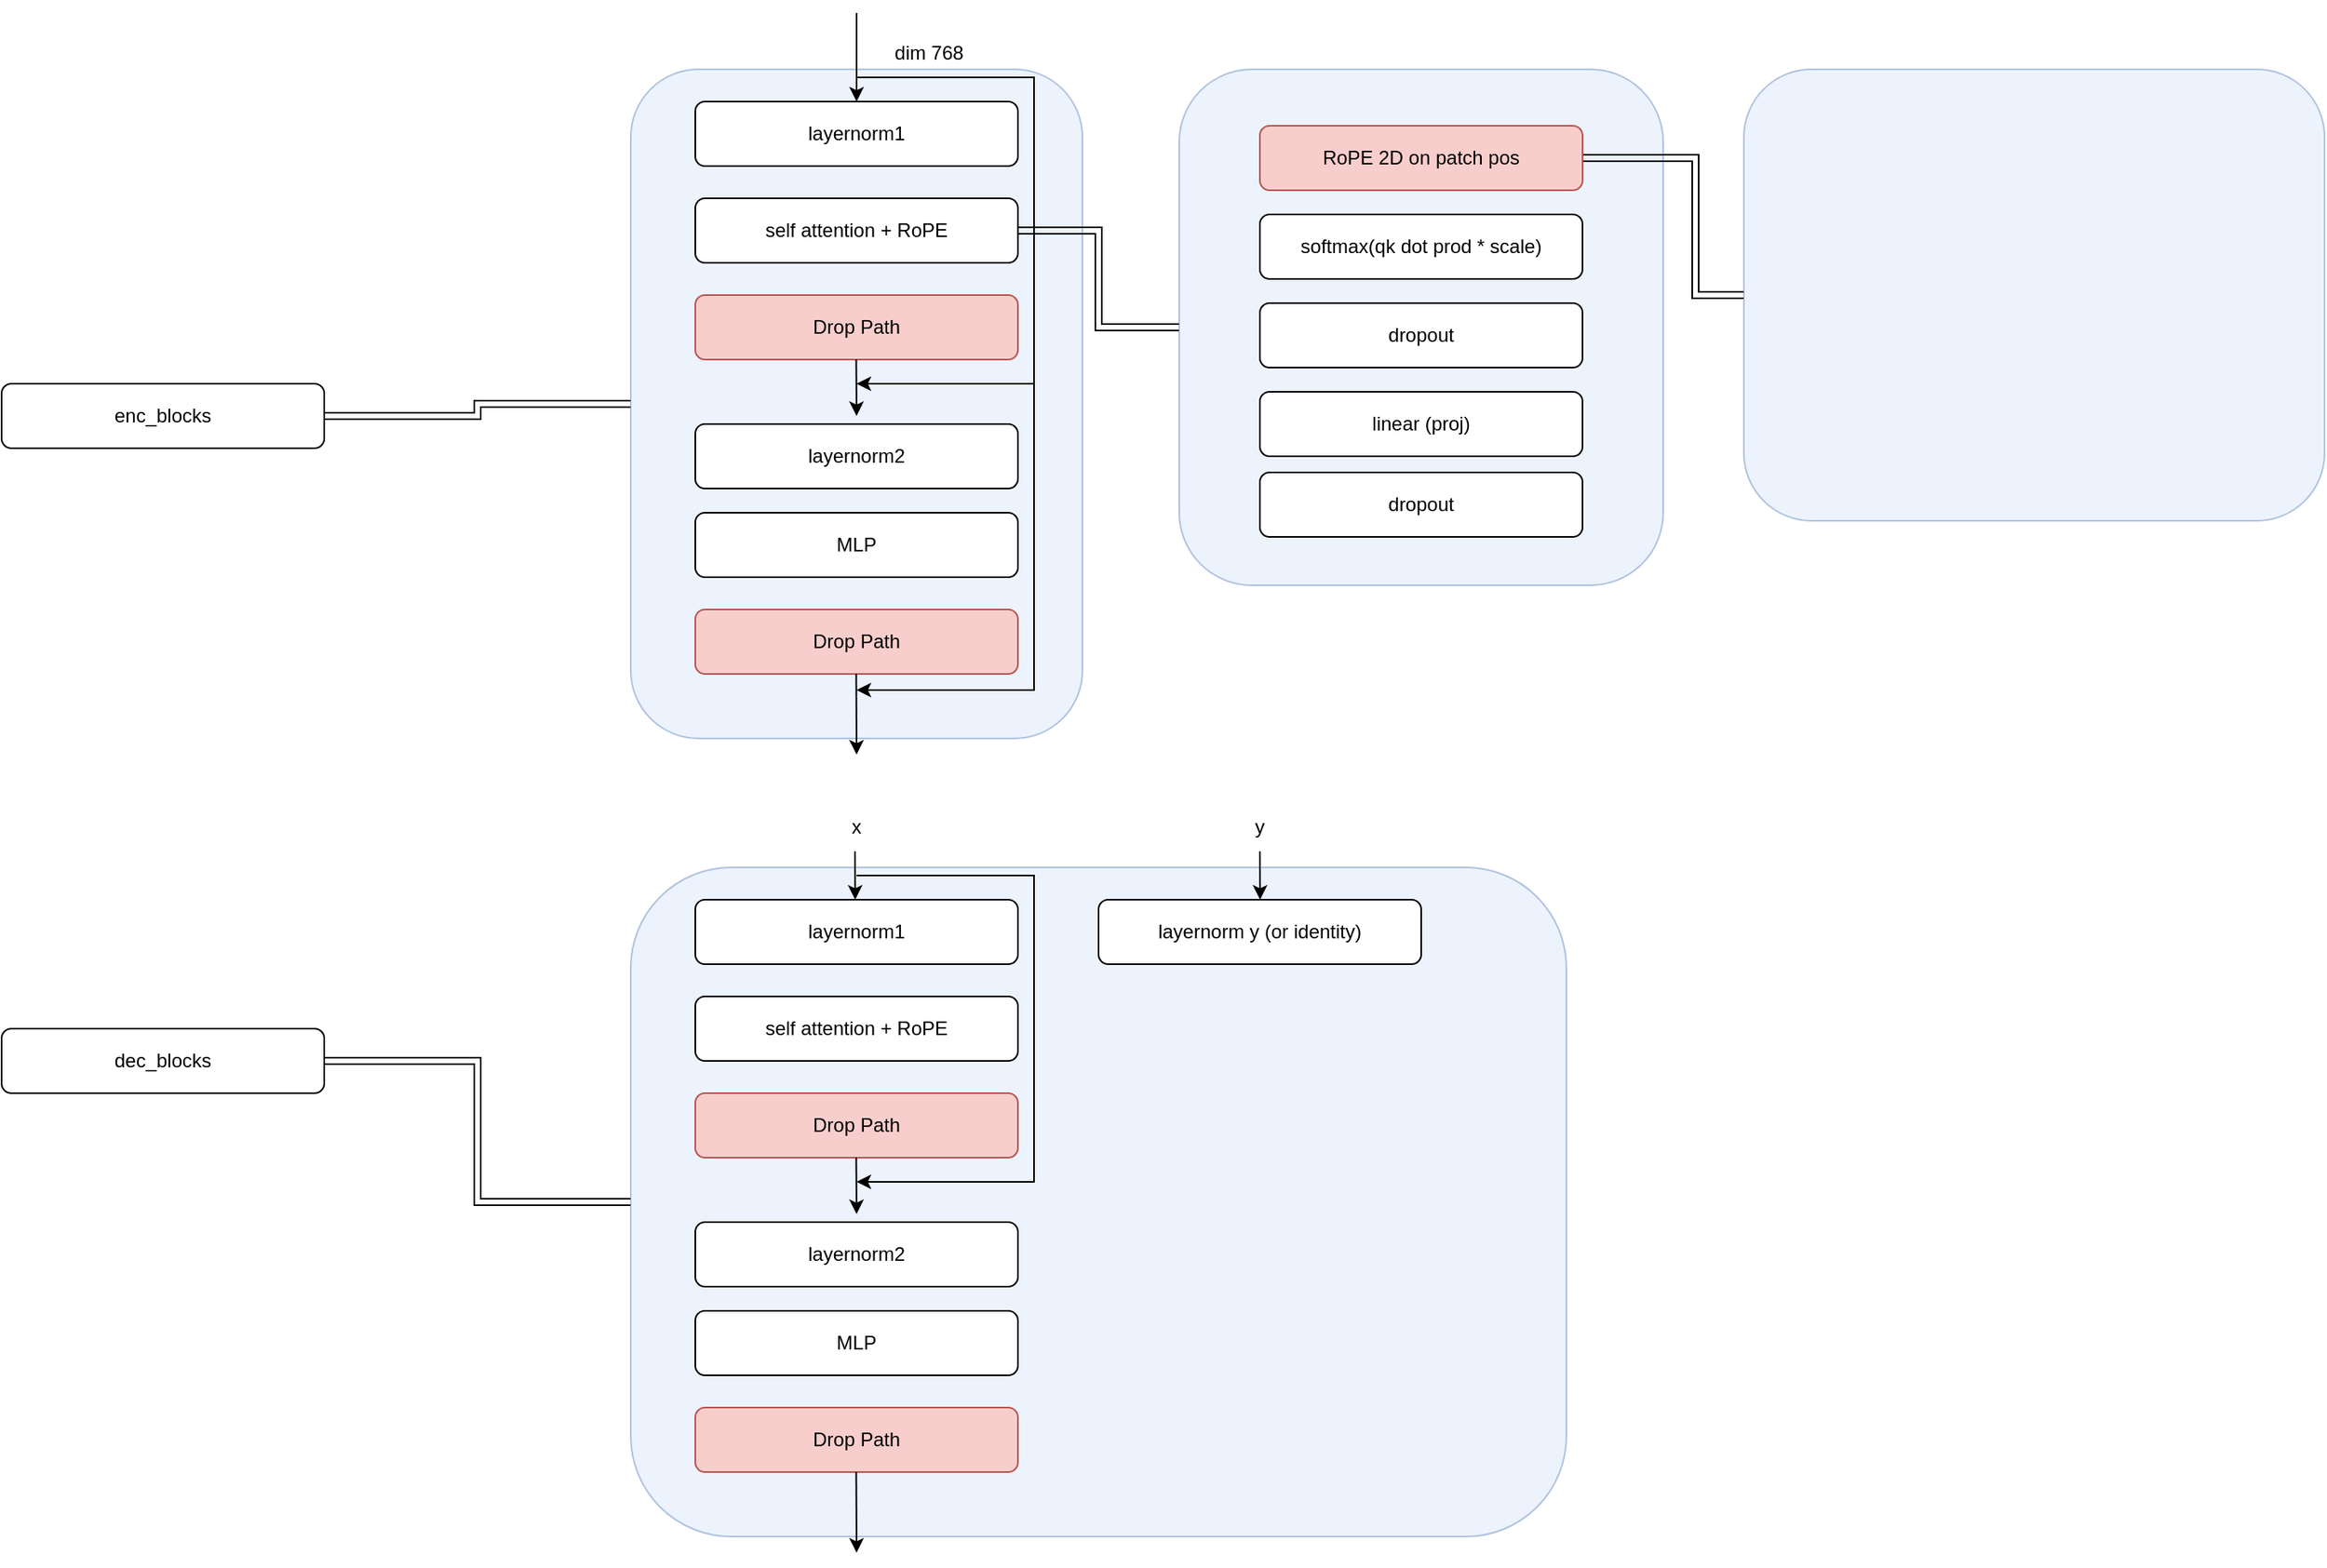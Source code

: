 <mxfile version="24.4.0" type="github">
  <diagram name="Page-1" id="YwyaiJk9tJbsXuyATQ5N">
    <mxGraphModel dx="2180" dy="2100" grid="1" gridSize="10" guides="1" tooltips="1" connect="1" arrows="1" fold="1" page="1" pageScale="1" pageWidth="850" pageHeight="1100" math="0" shadow="0">
      <root>
        <mxCell id="0" />
        <mxCell id="1" parent="0" />
        <mxCell id="2npnaE28Xi_mpmvtPkLY-3" value="" style="edgeStyle=orthogonalEdgeStyle;rounded=0;orthogonalLoop=1;jettySize=auto;html=1;shape=link;" edge="1" parent="1" source="2npnaE28Xi_mpmvtPkLY-1" target="2npnaE28Xi_mpmvtPkLY-2">
          <mxGeometry relative="1" as="geometry" />
        </mxCell>
        <mxCell id="2npnaE28Xi_mpmvtPkLY-1" value="&lt;div&gt;enc_blocks&lt;/div&gt;" style="rounded=1;whiteSpace=wrap;html=1;" vertex="1" parent="1">
          <mxGeometry x="120" y="320" width="200" height="40" as="geometry" />
        </mxCell>
        <mxCell id="2npnaE28Xi_mpmvtPkLY-2" value="" style="whiteSpace=wrap;html=1;rounded=1;opacity=50;fillColor=#dae8fc;strokeColor=#6c8ebf;" vertex="1" parent="1">
          <mxGeometry x="510" y="125" width="280" height="415" as="geometry" />
        </mxCell>
        <mxCell id="2npnaE28Xi_mpmvtPkLY-4" value="layernorm1" style="rounded=1;whiteSpace=wrap;html=1;" vertex="1" parent="1">
          <mxGeometry x="550" y="145" width="200" height="40" as="geometry" />
        </mxCell>
        <mxCell id="2npnaE28Xi_mpmvtPkLY-17" value="" style="edgeStyle=orthogonalEdgeStyle;rounded=0;orthogonalLoop=1;jettySize=auto;html=1;shape=link;" edge="1" parent="1" source="2npnaE28Xi_mpmvtPkLY-5" target="2npnaE28Xi_mpmvtPkLY-16">
          <mxGeometry relative="1" as="geometry" />
        </mxCell>
        <mxCell id="2npnaE28Xi_mpmvtPkLY-5" value="self attention + RoPE" style="rounded=1;whiteSpace=wrap;html=1;" vertex="1" parent="1">
          <mxGeometry x="550" y="205" width="200" height="40" as="geometry" />
        </mxCell>
        <mxCell id="2npnaE28Xi_mpmvtPkLY-6" value="Drop Path" style="rounded=1;whiteSpace=wrap;html=1;fillColor=#f8cecc;strokeColor=#b85450;" vertex="1" parent="1">
          <mxGeometry x="550" y="265" width="200" height="40" as="geometry" />
        </mxCell>
        <mxCell id="2npnaE28Xi_mpmvtPkLY-7" value="layernorm2" style="rounded=1;whiteSpace=wrap;html=1;" vertex="1" parent="1">
          <mxGeometry x="550" y="345" width="200" height="40" as="geometry" />
        </mxCell>
        <mxCell id="2npnaE28Xi_mpmvtPkLY-8" value="MLP" style="rounded=1;whiteSpace=wrap;html=1;" vertex="1" parent="1">
          <mxGeometry x="550" y="400" width="200" height="40" as="geometry" />
        </mxCell>
        <mxCell id="2npnaE28Xi_mpmvtPkLY-9" value="Drop Path" style="rounded=1;whiteSpace=wrap;html=1;fillColor=#f8cecc;strokeColor=#b85450;" vertex="1" parent="1">
          <mxGeometry x="550" y="460" width="200" height="40" as="geometry" />
        </mxCell>
        <mxCell id="2npnaE28Xi_mpmvtPkLY-11" value="" style="endArrow=classic;html=1;rounded=0;entryX=0.5;entryY=0;entryDx=0;entryDy=0;" edge="1" parent="1" target="2npnaE28Xi_mpmvtPkLY-4">
          <mxGeometry width="50" height="50" relative="1" as="geometry">
            <mxPoint x="650" y="90" as="sourcePoint" />
            <mxPoint x="620" y="310" as="targetPoint" />
          </mxGeometry>
        </mxCell>
        <mxCell id="2npnaE28Xi_mpmvtPkLY-12" value="" style="endArrow=classic;html=1;rounded=0;" edge="1" parent="1">
          <mxGeometry width="50" height="50" relative="1" as="geometry">
            <mxPoint x="650" y="130" as="sourcePoint" />
            <mxPoint x="650" y="320" as="targetPoint" />
            <Array as="points">
              <mxPoint x="760" y="130" />
              <mxPoint x="760" y="320" />
            </Array>
          </mxGeometry>
        </mxCell>
        <mxCell id="2npnaE28Xi_mpmvtPkLY-13" value="" style="endArrow=classic;html=1;rounded=0;" edge="1" parent="1">
          <mxGeometry width="50" height="50" relative="1" as="geometry">
            <mxPoint x="649.76" y="305" as="sourcePoint" />
            <mxPoint x="650" y="340" as="targetPoint" />
          </mxGeometry>
        </mxCell>
        <mxCell id="2npnaE28Xi_mpmvtPkLY-14" value="" style="endArrow=classic;html=1;rounded=0;" edge="1" parent="1">
          <mxGeometry width="50" height="50" relative="1" as="geometry">
            <mxPoint x="650" y="320" as="sourcePoint" />
            <mxPoint x="650" y="510" as="targetPoint" />
            <Array as="points">
              <mxPoint x="760" y="320" />
              <mxPoint x="760" y="510" />
            </Array>
          </mxGeometry>
        </mxCell>
        <mxCell id="2npnaE28Xi_mpmvtPkLY-15" value="" style="endArrow=classic;html=1;rounded=0;" edge="1" parent="1">
          <mxGeometry width="50" height="50" relative="1" as="geometry">
            <mxPoint x="649.76" y="500" as="sourcePoint" />
            <mxPoint x="650" y="550" as="targetPoint" />
          </mxGeometry>
        </mxCell>
        <mxCell id="2npnaE28Xi_mpmvtPkLY-16" value="" style="whiteSpace=wrap;html=1;rounded=1;fillColor=#dae8fc;strokeColor=#6c8ebf;opacity=50;" vertex="1" parent="1">
          <mxGeometry x="850" y="125" width="300" height="320" as="geometry" />
        </mxCell>
        <mxCell id="2npnaE28Xi_mpmvtPkLY-18" value="softmax(qk dot prod * scale)" style="rounded=1;whiteSpace=wrap;html=1;" vertex="1" parent="1">
          <mxGeometry x="900" y="215" width="200" height="40" as="geometry" />
        </mxCell>
        <mxCell id="2npnaE28Xi_mpmvtPkLY-22" value="" style="edgeStyle=orthogonalEdgeStyle;rounded=0;orthogonalLoop=1;jettySize=auto;html=1;shape=link;" edge="1" parent="1" source="2npnaE28Xi_mpmvtPkLY-20" target="2npnaE28Xi_mpmvtPkLY-21">
          <mxGeometry relative="1" as="geometry">
            <Array as="points">
              <mxPoint x="1170" y="180" />
              <mxPoint x="1170" y="265" />
            </Array>
          </mxGeometry>
        </mxCell>
        <mxCell id="2npnaE28Xi_mpmvtPkLY-20" value="RoPE 2D on patch pos" style="rounded=1;whiteSpace=wrap;html=1;fillColor=#f8cecc;strokeColor=#b85450;" vertex="1" parent="1">
          <mxGeometry x="900" y="160" width="200" height="40" as="geometry" />
        </mxCell>
        <mxCell id="2npnaE28Xi_mpmvtPkLY-21" value="" style="whiteSpace=wrap;html=1;rounded=1;fillColor=#dae8fc;strokeColor=#6c8ebf;opacity=50;" vertex="1" parent="1">
          <mxGeometry x="1200" y="125" width="360" height="280" as="geometry" />
        </mxCell>
        <mxCell id="2npnaE28Xi_mpmvtPkLY-23" value="dropout" style="rounded=1;whiteSpace=wrap;html=1;" vertex="1" parent="1">
          <mxGeometry x="900" y="270" width="200" height="40" as="geometry" />
        </mxCell>
        <mxCell id="2npnaE28Xi_mpmvtPkLY-24" value="linear (proj)" style="rounded=1;whiteSpace=wrap;html=1;" vertex="1" parent="1">
          <mxGeometry x="900" y="325" width="200" height="40" as="geometry" />
        </mxCell>
        <mxCell id="2npnaE28Xi_mpmvtPkLY-25" value="dropout" style="rounded=1;whiteSpace=wrap;html=1;" vertex="1" parent="1">
          <mxGeometry x="900" y="375" width="200" height="40" as="geometry" />
        </mxCell>
        <mxCell id="2npnaE28Xi_mpmvtPkLY-26" value="dim 768" style="text;html=1;align=center;verticalAlign=middle;whiteSpace=wrap;rounded=0;" vertex="1" parent="1">
          <mxGeometry x="650" y="100" width="90" height="30" as="geometry" />
        </mxCell>
        <mxCell id="2npnaE28Xi_mpmvtPkLY-39" style="edgeStyle=orthogonalEdgeStyle;rounded=0;orthogonalLoop=1;jettySize=auto;html=1;entryX=0;entryY=0.5;entryDx=0;entryDy=0;shape=link;" edge="1" parent="1" source="2npnaE28Xi_mpmvtPkLY-27" target="2npnaE28Xi_mpmvtPkLY-28">
          <mxGeometry relative="1" as="geometry" />
        </mxCell>
        <mxCell id="2npnaE28Xi_mpmvtPkLY-27" value="&lt;div&gt;dec_blocks&lt;/div&gt;" style="rounded=1;whiteSpace=wrap;html=1;" vertex="1" parent="1">
          <mxGeometry x="120" y="720" width="200" height="40" as="geometry" />
        </mxCell>
        <mxCell id="2npnaE28Xi_mpmvtPkLY-28" value="" style="whiteSpace=wrap;html=1;rounded=1;opacity=50;fillColor=#dae8fc;strokeColor=#6c8ebf;" vertex="1" parent="1">
          <mxGeometry x="510" y="620" width="580" height="415" as="geometry" />
        </mxCell>
        <mxCell id="2npnaE28Xi_mpmvtPkLY-29" value="layernorm1" style="rounded=1;whiteSpace=wrap;html=1;" vertex="1" parent="1">
          <mxGeometry x="550" y="640" width="200" height="40" as="geometry" />
        </mxCell>
        <mxCell id="2npnaE28Xi_mpmvtPkLY-30" value="self attention + RoPE" style="rounded=1;whiteSpace=wrap;html=1;" vertex="1" parent="1">
          <mxGeometry x="550" y="700" width="200" height="40" as="geometry" />
        </mxCell>
        <mxCell id="2npnaE28Xi_mpmvtPkLY-31" value="Drop Path" style="rounded=1;whiteSpace=wrap;html=1;fillColor=#f8cecc;strokeColor=#b85450;" vertex="1" parent="1">
          <mxGeometry x="550" y="760" width="200" height="40" as="geometry" />
        </mxCell>
        <mxCell id="2npnaE28Xi_mpmvtPkLY-32" value="layernorm2" style="rounded=1;whiteSpace=wrap;html=1;" vertex="1" parent="1">
          <mxGeometry x="550" y="840" width="200" height="40" as="geometry" />
        </mxCell>
        <mxCell id="2npnaE28Xi_mpmvtPkLY-33" value="MLP" style="rounded=1;whiteSpace=wrap;html=1;" vertex="1" parent="1">
          <mxGeometry x="550" y="895" width="200" height="40" as="geometry" />
        </mxCell>
        <mxCell id="2npnaE28Xi_mpmvtPkLY-34" value="Drop Path" style="rounded=1;whiteSpace=wrap;html=1;fillColor=#f8cecc;strokeColor=#b85450;" vertex="1" parent="1">
          <mxGeometry x="550" y="955" width="200" height="40" as="geometry" />
        </mxCell>
        <mxCell id="2npnaE28Xi_mpmvtPkLY-35" value="" style="endArrow=classic;html=1;rounded=0;" edge="1" parent="1">
          <mxGeometry width="50" height="50" relative="1" as="geometry">
            <mxPoint x="650" y="625" as="sourcePoint" />
            <mxPoint x="650" y="815" as="targetPoint" />
            <Array as="points">
              <mxPoint x="760" y="625" />
              <mxPoint x="760" y="815" />
            </Array>
          </mxGeometry>
        </mxCell>
        <mxCell id="2npnaE28Xi_mpmvtPkLY-36" value="" style="endArrow=classic;html=1;rounded=0;" edge="1" parent="1">
          <mxGeometry width="50" height="50" relative="1" as="geometry">
            <mxPoint x="649.76" y="800" as="sourcePoint" />
            <mxPoint x="650" y="835" as="targetPoint" />
          </mxGeometry>
        </mxCell>
        <mxCell id="2npnaE28Xi_mpmvtPkLY-38" value="" style="endArrow=classic;html=1;rounded=0;" edge="1" parent="1">
          <mxGeometry width="50" height="50" relative="1" as="geometry">
            <mxPoint x="649.76" y="995" as="sourcePoint" />
            <mxPoint x="650" y="1045" as="targetPoint" />
          </mxGeometry>
        </mxCell>
        <mxCell id="2npnaE28Xi_mpmvtPkLY-40" value="" style="endArrow=classic;html=1;rounded=0;entryX=0.5;entryY=0;entryDx=0;entryDy=0;" edge="1" parent="1">
          <mxGeometry width="50" height="50" relative="1" as="geometry">
            <mxPoint x="649" y="610" as="sourcePoint" />
            <mxPoint x="649.13" y="640" as="targetPoint" />
          </mxGeometry>
        </mxCell>
        <mxCell id="2npnaE28Xi_mpmvtPkLY-41" value="x" style="text;html=1;align=center;verticalAlign=middle;whiteSpace=wrap;rounded=0;" vertex="1" parent="1">
          <mxGeometry x="620" y="580" width="60" height="30" as="geometry" />
        </mxCell>
        <mxCell id="2npnaE28Xi_mpmvtPkLY-42" value="&lt;div&gt;layernorm y (or identity)&lt;/div&gt;" style="rounded=1;whiteSpace=wrap;html=1;fillStyle=auto;gradientColor=none;" vertex="1" parent="1">
          <mxGeometry x="800" y="640" width="200" height="40" as="geometry" />
        </mxCell>
        <mxCell id="2npnaE28Xi_mpmvtPkLY-45" value="" style="endArrow=classic;html=1;rounded=0;entryX=0.5;entryY=0;entryDx=0;entryDy=0;" edge="1" parent="1">
          <mxGeometry width="50" height="50" relative="1" as="geometry">
            <mxPoint x="900" y="610" as="sourcePoint" />
            <mxPoint x="900.13" y="640" as="targetPoint" />
          </mxGeometry>
        </mxCell>
        <mxCell id="2npnaE28Xi_mpmvtPkLY-46" value="y" style="text;html=1;align=center;verticalAlign=middle;whiteSpace=wrap;rounded=0;" vertex="1" parent="1">
          <mxGeometry x="870" y="580" width="60" height="30" as="geometry" />
        </mxCell>
      </root>
    </mxGraphModel>
  </diagram>
</mxfile>
